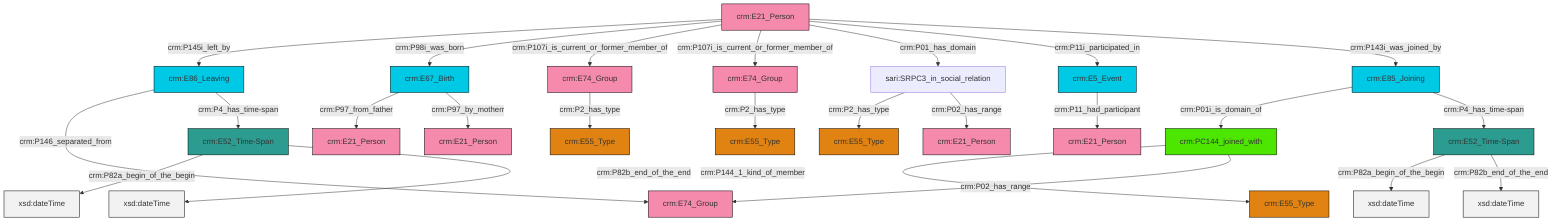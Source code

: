 graph TD
classDef Literal fill:#f2f2f2,stroke:#000000;
classDef CRM_Entity fill:#FFFFFF,stroke:#000000;
classDef Temporal_Entity fill:#00C9E6, stroke:#000000;
classDef Type fill:#E18312, stroke:#000000;
classDef Time-Span fill:#2C9C91, stroke:#000000;
classDef Appellation fill:#FFEB7F, stroke:#000000;
classDef Place fill:#008836, stroke:#000000;
classDef Persistent_Item fill:#B266B2, stroke:#000000;
classDef Conceptual_Object fill:#FFD700, stroke:#000000;
classDef Physical_Thing fill:#D2B48C, stroke:#000000;
classDef Actor fill:#f58aad, stroke:#000000;
classDef PC_Classes fill:#4ce600, stroke:#000000;
classDef Multi fill:#cccccc,stroke:#000000;

4["crm:E21_Person"]:::Actor -->|crm:P145i_left_by| 5["crm:E86_Leaving"]:::Temporal_Entity
6["crm:E52_Time-Span"]:::Time-Span -->|crm:P82a_begin_of_the_begin| 7[xsd:dateTime]:::Literal
13["sari:SRPC3_in_social_relation"]:::Default -->|crm:P2_has_type| 9["crm:E55_Type"]:::Type
11["crm:PC144_joined_with"]:::PC_Classes -->|crm:P144_1_kind_of_member| 0["crm:E55_Type"]:::Type
4["crm:E21_Person"]:::Actor -->|crm:P98i_was_born| 14["crm:E67_Birth"]:::Temporal_Entity
15["crm:E74_Group"]:::Actor -->|crm:P2_has_type| 16["crm:E55_Type"]:::Type
20["crm:E85_Joining"]:::Temporal_Entity -->|crm:P01i_is_domain_of| 11["crm:PC144_joined_with"]:::PC_Classes
6["crm:E52_Time-Span"]:::Time-Span -->|crm:P82b_end_of_the_end| 24[xsd:dateTime]:::Literal
26["crm:E5_Event"]:::Temporal_Entity -->|crm:P11_had_participant| 2["crm:E21_Person"]:::Actor
20["crm:E85_Joining"]:::Temporal_Entity -->|crm:P4_has_time-span| 27["crm:E52_Time-Span"]:::Time-Span
27["crm:E52_Time-Span"]:::Time-Span -->|crm:P82a_begin_of_the_begin| 29[xsd:dateTime]:::Literal
4["crm:E21_Person"]:::Actor -->|crm:P107i_is_current_or_former_member_of| 15["crm:E74_Group"]:::Actor
11["crm:PC144_joined_with"]:::PC_Classes -->|crm:P02_has_range| 33["crm:E74_Group"]:::Actor
4["crm:E21_Person"]:::Actor -->|crm:P107i_is_current_or_former_member_of| 36["crm:E74_Group"]:::Actor
13["sari:SRPC3_in_social_relation"]:::Default -->|crm:P02_has_range| 38["crm:E21_Person"]:::Actor
14["crm:E67_Birth"]:::Temporal_Entity -->|crm:P97_from_father| 30["crm:E21_Person"]:::Actor
4["crm:E21_Person"]:::Actor -->|crm:P01_has_domain| 13["sari:SRPC3_in_social_relation"]:::Default
14["crm:E67_Birth"]:::Temporal_Entity -->|crm:P97_by_motherr| 18["crm:E21_Person"]:::Actor
5["crm:E86_Leaving"]:::Temporal_Entity -->|crm:P146_separated_from| 33["crm:E74_Group"]:::Actor
4["crm:E21_Person"]:::Actor -->|crm:P11i_participated_in| 26["crm:E5_Event"]:::Temporal_Entity
36["crm:E74_Group"]:::Actor -->|crm:P2_has_type| 22["crm:E55_Type"]:::Type
27["crm:E52_Time-Span"]:::Time-Span -->|crm:P82b_end_of_the_end| 43[xsd:dateTime]:::Literal
5["crm:E86_Leaving"]:::Temporal_Entity -->|crm:P4_has_time-span| 6["crm:E52_Time-Span"]:::Time-Span
4["crm:E21_Person"]:::Actor -->|crm:P143i_was_joined_by| 20["crm:E85_Joining"]:::Temporal_Entity